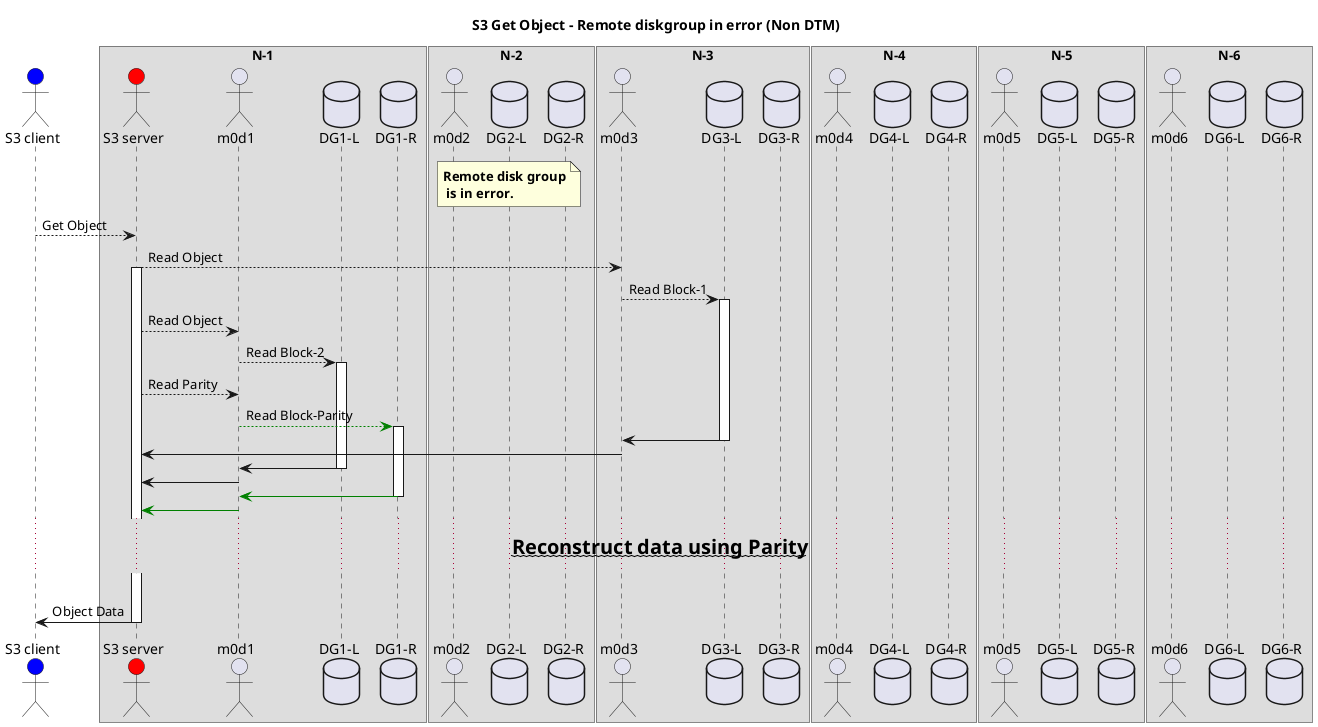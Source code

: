 @startuml
title <b>S3 Get Object - Remote diskgroup in error (Non DTM)</b>

actor "S3 client" as S3C #blue
box "N-1"
actor "S3 server" as S3 #red
actor m0d1
database "DG1-L"
database "DG1-R"
endbox

box "N-2"
actor m0d2
database "DG2-L"
database "DG2-R"
endbox

box "N-3"
actor m0d3
database "DG3-L"
database "DG3-R"
endbox

box "N-4"
actor m0d4
database "DG4-L"
database "DG4-R"
endbox

box "N-5"
actor m0d5
database "DG5-L"
database "DG5-R"
endbox

box "N-6"
actor m0d6
database "DG6-L"
database "DG6-R"
endbox

note over "DG2-L": <b>Remote disk group\n<b> is in error.
S3C --> S3: Get Object
S3-->m0d3 :Read Object
activate S3

m0d3 --> "DG3-L" :Read Block-1
activate "DG3-L"

S3-->m0d1 :Read Object

m0d1 --> "DG1-L" :Read Block-2
activate "DG1-L"

S3-->m0d1 :Read Parity

m0d1-[#green]->"DG1-R" :Read Block-Parity
activate "DG1-R"

"DG3-L" ->  m0d3
deactivate "DG3-L"

m0d3->S3

"DG1-L" ->  m0d1
deactivate "DG1-L"
m0d1->S3

"DG1-R" -[#green]>  m0d1
deactivate "DG1-R"
m0d1-[#green]>S3

... <b>~~<size:20>Reconstruct data using Parity~~</b> ...

|||

S3C <- S3: Object Data
deactivate S3
@enduml

